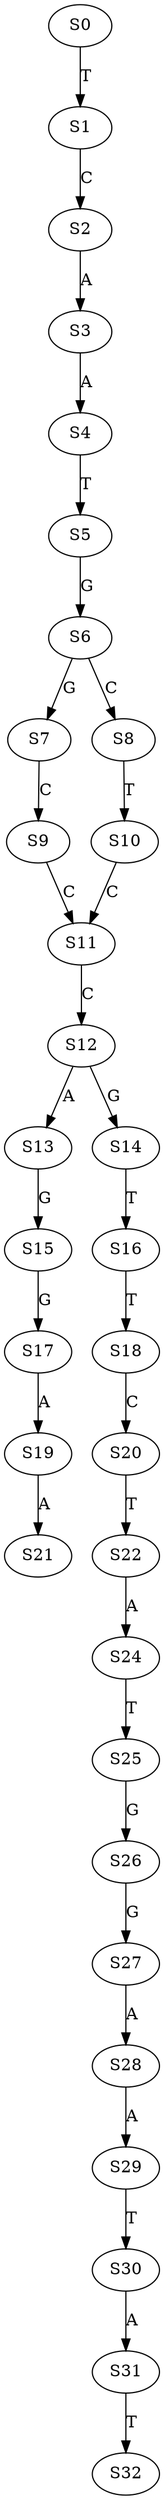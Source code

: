 strict digraph  {
	S0 -> S1 [ label = T ];
	S1 -> S2 [ label = C ];
	S2 -> S3 [ label = A ];
	S3 -> S4 [ label = A ];
	S4 -> S5 [ label = T ];
	S5 -> S6 [ label = G ];
	S6 -> S7 [ label = G ];
	S6 -> S8 [ label = C ];
	S7 -> S9 [ label = C ];
	S8 -> S10 [ label = T ];
	S9 -> S11 [ label = C ];
	S10 -> S11 [ label = C ];
	S11 -> S12 [ label = C ];
	S12 -> S13 [ label = A ];
	S12 -> S14 [ label = G ];
	S13 -> S15 [ label = G ];
	S14 -> S16 [ label = T ];
	S15 -> S17 [ label = G ];
	S16 -> S18 [ label = T ];
	S17 -> S19 [ label = A ];
	S18 -> S20 [ label = C ];
	S19 -> S21 [ label = A ];
	S20 -> S22 [ label = T ];
	S22 -> S24 [ label = A ];
	S24 -> S25 [ label = T ];
	S25 -> S26 [ label = G ];
	S26 -> S27 [ label = G ];
	S27 -> S28 [ label = A ];
	S28 -> S29 [ label = A ];
	S29 -> S30 [ label = T ];
	S30 -> S31 [ label = A ];
	S31 -> S32 [ label = T ];
}
